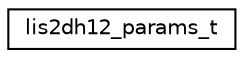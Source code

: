 digraph "Graphical Class Hierarchy"
{
 // LATEX_PDF_SIZE
  edge [fontname="Helvetica",fontsize="10",labelfontname="Helvetica",labelfontsize="10"];
  node [fontname="Helvetica",fontsize="10",shape=record];
  rankdir="LR";
  Node0 [label="lis2dh12_params_t",height=0.2,width=0.4,color="black", fillcolor="white", style="filled",URL="$structlis2dh12__params__t.html",tooltip="LIS2DH12 configuration parameters."];
}
